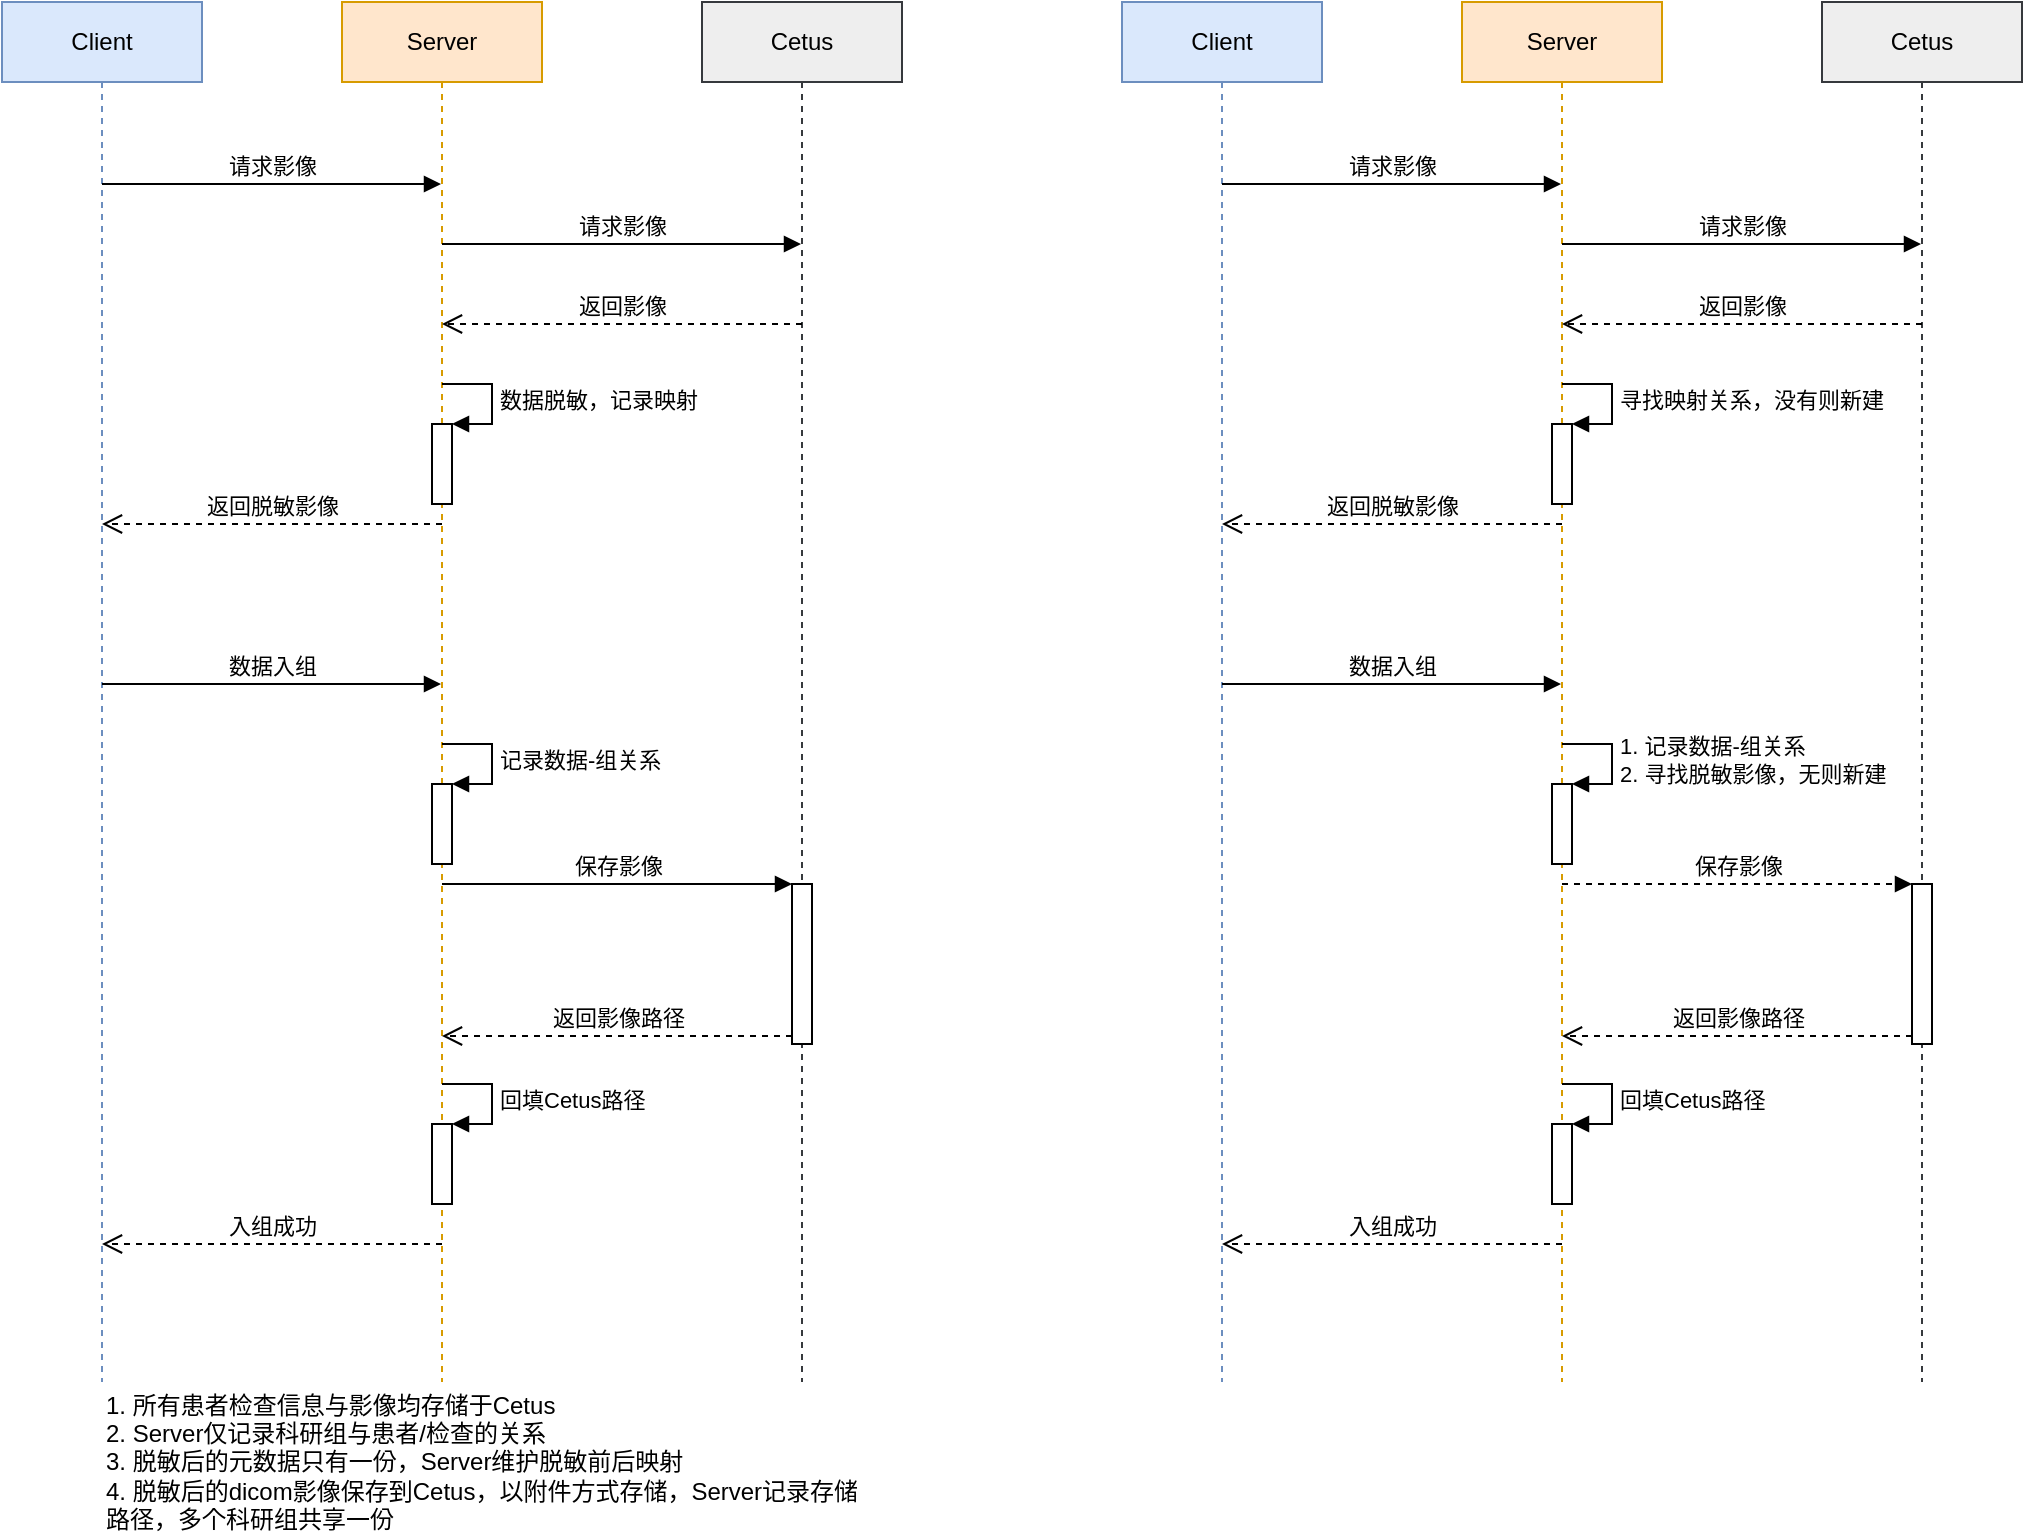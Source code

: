 <mxfile version="13.9.9" type="device"><diagram id="bAYg8TzwD1fI-rhP1h9i" name="Page-1"><mxGraphModel dx="1422" dy="942" grid="1" gridSize="10" guides="1" tooltips="1" connect="1" arrows="1" fold="1" page="1" pageScale="1" pageWidth="1169" pageHeight="827" math="0" shadow="0"><root><mxCell id="0"/><mxCell id="1" parent="0"/><mxCell id="A-NpS0lWrAMBXTe5wN14-1" value="Client" style="shape=umlLifeline;perimeter=lifelinePerimeter;whiteSpace=wrap;html=1;container=1;collapsible=0;recursiveResize=0;outlineConnect=0;fillColor=#dae8fc;strokeColor=#6c8ebf;" vertex="1" parent="1"><mxGeometry x="60" y="40" width="100" height="690" as="geometry"/></mxCell><mxCell id="A-NpS0lWrAMBXTe5wN14-6" value="请求影像" style="html=1;verticalAlign=bottom;endArrow=block;" edge="1" parent="A-NpS0lWrAMBXTe5wN14-1" target="A-NpS0lWrAMBXTe5wN14-3"><mxGeometry width="80" relative="1" as="geometry"><mxPoint x="50" y="91" as="sourcePoint"/><mxPoint x="130" y="91" as="targetPoint"/></mxGeometry></mxCell><mxCell id="A-NpS0lWrAMBXTe5wN14-17" value="数据入组" style="html=1;verticalAlign=bottom;endArrow=block;" edge="1" parent="A-NpS0lWrAMBXTe5wN14-1" target="A-NpS0lWrAMBXTe5wN14-3"><mxGeometry width="80" relative="1" as="geometry"><mxPoint x="50" y="341" as="sourcePoint"/><mxPoint x="130" y="341" as="targetPoint"/></mxGeometry></mxCell><mxCell id="A-NpS0lWrAMBXTe5wN14-3" value="Server" style="shape=umlLifeline;perimeter=lifelinePerimeter;whiteSpace=wrap;html=1;container=1;collapsible=0;recursiveResize=0;outlineConnect=0;fillColor=#ffe6cc;strokeColor=#d79b00;" vertex="1" parent="1"><mxGeometry x="230" y="40" width="100" height="690" as="geometry"/></mxCell><mxCell id="A-NpS0lWrAMBXTe5wN14-7" value="请求影像" style="html=1;verticalAlign=bottom;endArrow=block;" edge="1" parent="A-NpS0lWrAMBXTe5wN14-3" target="A-NpS0lWrAMBXTe5wN14-4"><mxGeometry width="80" relative="1" as="geometry"><mxPoint x="50" y="121" as="sourcePoint"/><mxPoint x="130" y="121" as="targetPoint"/></mxGeometry></mxCell><mxCell id="A-NpS0lWrAMBXTe5wN14-13" value="" style="html=1;points=[];perimeter=orthogonalPerimeter;" vertex="1" parent="A-NpS0lWrAMBXTe5wN14-3"><mxGeometry x="45" y="211" width="10" height="40" as="geometry"/></mxCell><mxCell id="A-NpS0lWrAMBXTe5wN14-14" value="数据脱敏，记录映射" style="edgeStyle=orthogonalEdgeStyle;html=1;align=left;spacingLeft=2;endArrow=block;rounded=0;entryX=1;entryY=0;" edge="1" target="A-NpS0lWrAMBXTe5wN14-13" parent="A-NpS0lWrAMBXTe5wN14-3"><mxGeometry relative="1" as="geometry"><mxPoint x="50" y="191" as="sourcePoint"/><Array as="points"><mxPoint x="75" y="191"/></Array></mxGeometry></mxCell><mxCell id="A-NpS0lWrAMBXTe5wN14-20" value="" style="html=1;points=[];perimeter=orthogonalPerimeter;" vertex="1" parent="A-NpS0lWrAMBXTe5wN14-3"><mxGeometry x="45" y="391" width="10" height="40" as="geometry"/></mxCell><mxCell id="A-NpS0lWrAMBXTe5wN14-21" value="记录数据-组关系" style="edgeStyle=orthogonalEdgeStyle;html=1;align=left;spacingLeft=2;endArrow=block;rounded=0;entryX=1;entryY=0;" edge="1" target="A-NpS0lWrAMBXTe5wN14-20" parent="A-NpS0lWrAMBXTe5wN14-3"><mxGeometry relative="1" as="geometry"><mxPoint x="50" y="371" as="sourcePoint"/><Array as="points"><mxPoint x="75" y="371"/></Array></mxGeometry></mxCell><mxCell id="A-NpS0lWrAMBXTe5wN14-28" value="" style="html=1;points=[];perimeter=orthogonalPerimeter;" vertex="1" parent="A-NpS0lWrAMBXTe5wN14-3"><mxGeometry x="45" y="561" width="10" height="40" as="geometry"/></mxCell><mxCell id="A-NpS0lWrAMBXTe5wN14-29" value="回填Cetus路径" style="edgeStyle=orthogonalEdgeStyle;html=1;align=left;spacingLeft=2;endArrow=block;rounded=0;entryX=1;entryY=0;" edge="1" target="A-NpS0lWrAMBXTe5wN14-28" parent="A-NpS0lWrAMBXTe5wN14-3"><mxGeometry relative="1" as="geometry"><mxPoint x="50" y="541" as="sourcePoint"/><Array as="points"><mxPoint x="75" y="541"/></Array></mxGeometry></mxCell><mxCell id="A-NpS0lWrAMBXTe5wN14-4" value="Cetus" style="shape=umlLifeline;perimeter=lifelinePerimeter;whiteSpace=wrap;html=1;container=1;collapsible=0;recursiveResize=0;outlineConnect=0;fillColor=#eeeeee;strokeColor=#36393d;" vertex="1" parent="1"><mxGeometry x="410" y="40" width="100" height="690" as="geometry"/></mxCell><mxCell id="A-NpS0lWrAMBXTe5wN14-25" value="" style="html=1;points=[];perimeter=orthogonalPerimeter;" vertex="1" parent="A-NpS0lWrAMBXTe5wN14-4"><mxGeometry x="45" y="441" width="10" height="80" as="geometry"/></mxCell><mxCell id="A-NpS0lWrAMBXTe5wN14-8" value="返回影像" style="html=1;verticalAlign=bottom;endArrow=open;dashed=1;endSize=8;" edge="1" parent="1" target="A-NpS0lWrAMBXTe5wN14-3"><mxGeometry relative="1" as="geometry"><mxPoint x="460" y="201" as="sourcePoint"/><mxPoint x="380" y="201" as="targetPoint"/></mxGeometry></mxCell><mxCell id="A-NpS0lWrAMBXTe5wN14-15" value="返回脱敏影像" style="html=1;verticalAlign=bottom;endArrow=open;dashed=1;endSize=8;" edge="1" parent="1" target="A-NpS0lWrAMBXTe5wN14-1"><mxGeometry relative="1" as="geometry"><mxPoint x="280" y="301" as="sourcePoint"/><mxPoint x="200" y="301" as="targetPoint"/></mxGeometry></mxCell><mxCell id="A-NpS0lWrAMBXTe5wN14-26" value="保存影像" style="html=1;verticalAlign=bottom;endArrow=block;entryX=0;entryY=0;" edge="1" target="A-NpS0lWrAMBXTe5wN14-25" parent="1" source="A-NpS0lWrAMBXTe5wN14-3"><mxGeometry relative="1" as="geometry"><mxPoint x="385" y="481" as="sourcePoint"/></mxGeometry></mxCell><mxCell id="A-NpS0lWrAMBXTe5wN14-27" value="返回影像路径" style="html=1;verticalAlign=bottom;endArrow=open;dashed=1;endSize=8;exitX=0;exitY=0.95;" edge="1" source="A-NpS0lWrAMBXTe5wN14-25" parent="1" target="A-NpS0lWrAMBXTe5wN14-3"><mxGeometry relative="1" as="geometry"><mxPoint x="385" y="557" as="targetPoint"/></mxGeometry></mxCell><mxCell id="A-NpS0lWrAMBXTe5wN14-30" value="入组成功" style="html=1;verticalAlign=bottom;endArrow=open;dashed=1;endSize=8;" edge="1" parent="1" target="A-NpS0lWrAMBXTe5wN14-1"><mxGeometry relative="1" as="geometry"><mxPoint x="280" y="661" as="sourcePoint"/><mxPoint x="200" y="661" as="targetPoint"/></mxGeometry></mxCell><mxCell id="A-NpS0lWrAMBXTe5wN14-31" value="Client" style="shape=umlLifeline;perimeter=lifelinePerimeter;whiteSpace=wrap;html=1;container=1;collapsible=0;recursiveResize=0;outlineConnect=0;fillColor=#dae8fc;strokeColor=#6c8ebf;" vertex="1" parent="1"><mxGeometry x="620" y="40" width="100" height="690" as="geometry"/></mxCell><mxCell id="A-NpS0lWrAMBXTe5wN14-32" value="请求影像" style="html=1;verticalAlign=bottom;endArrow=block;" edge="1" parent="A-NpS0lWrAMBXTe5wN14-31" target="A-NpS0lWrAMBXTe5wN14-34"><mxGeometry width="80" relative="1" as="geometry"><mxPoint x="50" y="91" as="sourcePoint"/><mxPoint x="130" y="91" as="targetPoint"/></mxGeometry></mxCell><mxCell id="A-NpS0lWrAMBXTe5wN14-33" value="数据入组" style="html=1;verticalAlign=bottom;endArrow=block;" edge="1" parent="A-NpS0lWrAMBXTe5wN14-31" target="A-NpS0lWrAMBXTe5wN14-34"><mxGeometry width="80" relative="1" as="geometry"><mxPoint x="50" y="341" as="sourcePoint"/><mxPoint x="130" y="341" as="targetPoint"/></mxGeometry></mxCell><mxCell id="A-NpS0lWrAMBXTe5wN14-34" value="Server" style="shape=umlLifeline;perimeter=lifelinePerimeter;whiteSpace=wrap;html=1;container=1;collapsible=0;recursiveResize=0;outlineConnect=0;fillColor=#ffe6cc;strokeColor=#d79b00;" vertex="1" parent="1"><mxGeometry x="790" y="40" width="100" height="690" as="geometry"/></mxCell><mxCell id="A-NpS0lWrAMBXTe5wN14-35" value="请求影像" style="html=1;verticalAlign=bottom;endArrow=block;" edge="1" parent="A-NpS0lWrAMBXTe5wN14-34" target="A-NpS0lWrAMBXTe5wN14-42"><mxGeometry width="80" relative="1" as="geometry"><mxPoint x="50" y="121" as="sourcePoint"/><mxPoint x="130" y="121" as="targetPoint"/></mxGeometry></mxCell><mxCell id="A-NpS0lWrAMBXTe5wN14-36" value="" style="html=1;points=[];perimeter=orthogonalPerimeter;" vertex="1" parent="A-NpS0lWrAMBXTe5wN14-34"><mxGeometry x="45" y="211" width="10" height="40" as="geometry"/></mxCell><mxCell id="A-NpS0lWrAMBXTe5wN14-37" value="寻找映射关系，没有则新建" style="edgeStyle=orthogonalEdgeStyle;html=1;align=left;spacingLeft=2;endArrow=block;rounded=0;entryX=1;entryY=0;" edge="1" parent="A-NpS0lWrAMBXTe5wN14-34" target="A-NpS0lWrAMBXTe5wN14-36"><mxGeometry relative="1" as="geometry"><mxPoint x="50" y="191" as="sourcePoint"/><Array as="points"><mxPoint x="75" y="191"/></Array></mxGeometry></mxCell><mxCell id="A-NpS0lWrAMBXTe5wN14-38" value="" style="html=1;points=[];perimeter=orthogonalPerimeter;" vertex="1" parent="A-NpS0lWrAMBXTe5wN14-34"><mxGeometry x="45" y="391" width="10" height="40" as="geometry"/></mxCell><mxCell id="A-NpS0lWrAMBXTe5wN14-39" value="1. 记录数据-组关系&lt;br&gt;2. 寻找脱敏影像，无则新建" style="edgeStyle=orthogonalEdgeStyle;html=1;align=left;spacingLeft=2;endArrow=block;rounded=0;entryX=1;entryY=0;" edge="1" parent="A-NpS0lWrAMBXTe5wN14-34" target="A-NpS0lWrAMBXTe5wN14-38"><mxGeometry relative="1" as="geometry"><mxPoint x="50" y="371" as="sourcePoint"/><Array as="points"><mxPoint x="75" y="371"/></Array></mxGeometry></mxCell><mxCell id="A-NpS0lWrAMBXTe5wN14-40" value="" style="html=1;points=[];perimeter=orthogonalPerimeter;" vertex="1" parent="A-NpS0lWrAMBXTe5wN14-34"><mxGeometry x="45" y="561" width="10" height="40" as="geometry"/></mxCell><mxCell id="A-NpS0lWrAMBXTe5wN14-41" value="回填Cetus路径" style="edgeStyle=orthogonalEdgeStyle;html=1;align=left;spacingLeft=2;endArrow=block;rounded=0;entryX=1;entryY=0;" edge="1" parent="A-NpS0lWrAMBXTe5wN14-34" target="A-NpS0lWrAMBXTe5wN14-40"><mxGeometry relative="1" as="geometry"><mxPoint x="50" y="541" as="sourcePoint"/><Array as="points"><mxPoint x="75" y="541"/></Array></mxGeometry></mxCell><mxCell id="A-NpS0lWrAMBXTe5wN14-42" value="Cetus" style="shape=umlLifeline;perimeter=lifelinePerimeter;whiteSpace=wrap;html=1;container=1;collapsible=0;recursiveResize=0;outlineConnect=0;fillColor=#eeeeee;strokeColor=#36393d;" vertex="1" parent="1"><mxGeometry x="970" y="40" width="100" height="690" as="geometry"/></mxCell><mxCell id="A-NpS0lWrAMBXTe5wN14-43" value="" style="html=1;points=[];perimeter=orthogonalPerimeter;" vertex="1" parent="A-NpS0lWrAMBXTe5wN14-42"><mxGeometry x="45" y="441" width="10" height="80" as="geometry"/></mxCell><mxCell id="A-NpS0lWrAMBXTe5wN14-44" value="返回影像" style="html=1;verticalAlign=bottom;endArrow=open;dashed=1;endSize=8;" edge="1" parent="1" target="A-NpS0lWrAMBXTe5wN14-34"><mxGeometry relative="1" as="geometry"><mxPoint x="1020" y="201" as="sourcePoint"/><mxPoint x="940" y="201" as="targetPoint"/></mxGeometry></mxCell><mxCell id="A-NpS0lWrAMBXTe5wN14-45" value="返回脱敏影像" style="html=1;verticalAlign=bottom;endArrow=open;dashed=1;endSize=8;" edge="1" parent="1" target="A-NpS0lWrAMBXTe5wN14-31"><mxGeometry relative="1" as="geometry"><mxPoint x="840" y="301" as="sourcePoint"/><mxPoint x="760" y="301" as="targetPoint"/></mxGeometry></mxCell><mxCell id="A-NpS0lWrAMBXTe5wN14-46" value="保存影像" style="html=1;verticalAlign=bottom;endArrow=block;entryX=0;entryY=0;dashed=1;" edge="1" parent="1" source="A-NpS0lWrAMBXTe5wN14-34" target="A-NpS0lWrAMBXTe5wN14-43"><mxGeometry relative="1" as="geometry"><mxPoint x="945" y="481" as="sourcePoint"/></mxGeometry></mxCell><mxCell id="A-NpS0lWrAMBXTe5wN14-47" value="返回影像路径" style="html=1;verticalAlign=bottom;endArrow=open;dashed=1;endSize=8;exitX=0;exitY=0.95;" edge="1" parent="1" source="A-NpS0lWrAMBXTe5wN14-43" target="A-NpS0lWrAMBXTe5wN14-34"><mxGeometry relative="1" as="geometry"><mxPoint x="945" y="557" as="targetPoint"/></mxGeometry></mxCell><mxCell id="A-NpS0lWrAMBXTe5wN14-48" value="入组成功" style="html=1;verticalAlign=bottom;endArrow=open;dashed=1;endSize=8;" edge="1" parent="1" target="A-NpS0lWrAMBXTe5wN14-31"><mxGeometry relative="1" as="geometry"><mxPoint x="840" y="661" as="sourcePoint"/><mxPoint x="760" y="661" as="targetPoint"/></mxGeometry></mxCell><mxCell id="A-NpS0lWrAMBXTe5wN14-49" value="&lt;span&gt;1. 所有患者检查信息与影像均存储于Cetus&lt;/span&gt;&lt;br&gt;&lt;span&gt;2. Server仅记录科研组与患者/检查的关系&lt;/span&gt;&lt;br&gt;&lt;span&gt;3. 脱敏后的元数据只有一份，Server维护脱敏前后映射&lt;/span&gt;&lt;br&gt;&lt;span&gt;4. 脱敏后的dicom影像保存到Cetus，以附件方式存储，Server记录存储路径，多个科研组共享一份&lt;/span&gt;" style="text;html=1;strokeColor=none;fillColor=none;align=left;verticalAlign=middle;whiteSpace=wrap;rounded=0;" vertex="1" parent="1"><mxGeometry x="110" y="760" width="390" height="20" as="geometry"/></mxCell></root></mxGraphModel></diagram></mxfile>